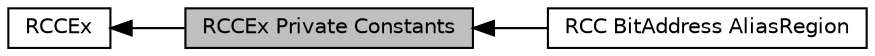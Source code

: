 digraph "RCCEx Private Constants"
{
  edge [fontname="Helvetica",fontsize="10",labelfontname="Helvetica",labelfontsize="10"];
  node [fontname="Helvetica",fontsize="10",shape=box];
  rankdir=LR;
  Node2 [label="RCCEx",height=0.2,width=0.4,color="black", fillcolor="white", style="filled",URL="$group___r_c_c_ex.html",tooltip="RCCEx HAL module driver."];
  Node3 [label="RCC BitAddress AliasRegion",height=0.2,width=0.4,color="black", fillcolor="white", style="filled",URL="$group___r_c_c_ex___bit_address___alias_region.html",tooltip="RCC registers bit address in the alias region."];
  Node1 [label="RCCEx Private Constants",height=0.2,width=0.4,color="black", fillcolor="grey75", style="filled", fontcolor="black",tooltip=" "];
  Node2->Node1 [shape=plaintext, dir="back", style="solid"];
  Node1->Node3 [shape=plaintext, dir="back", style="solid"];
}
